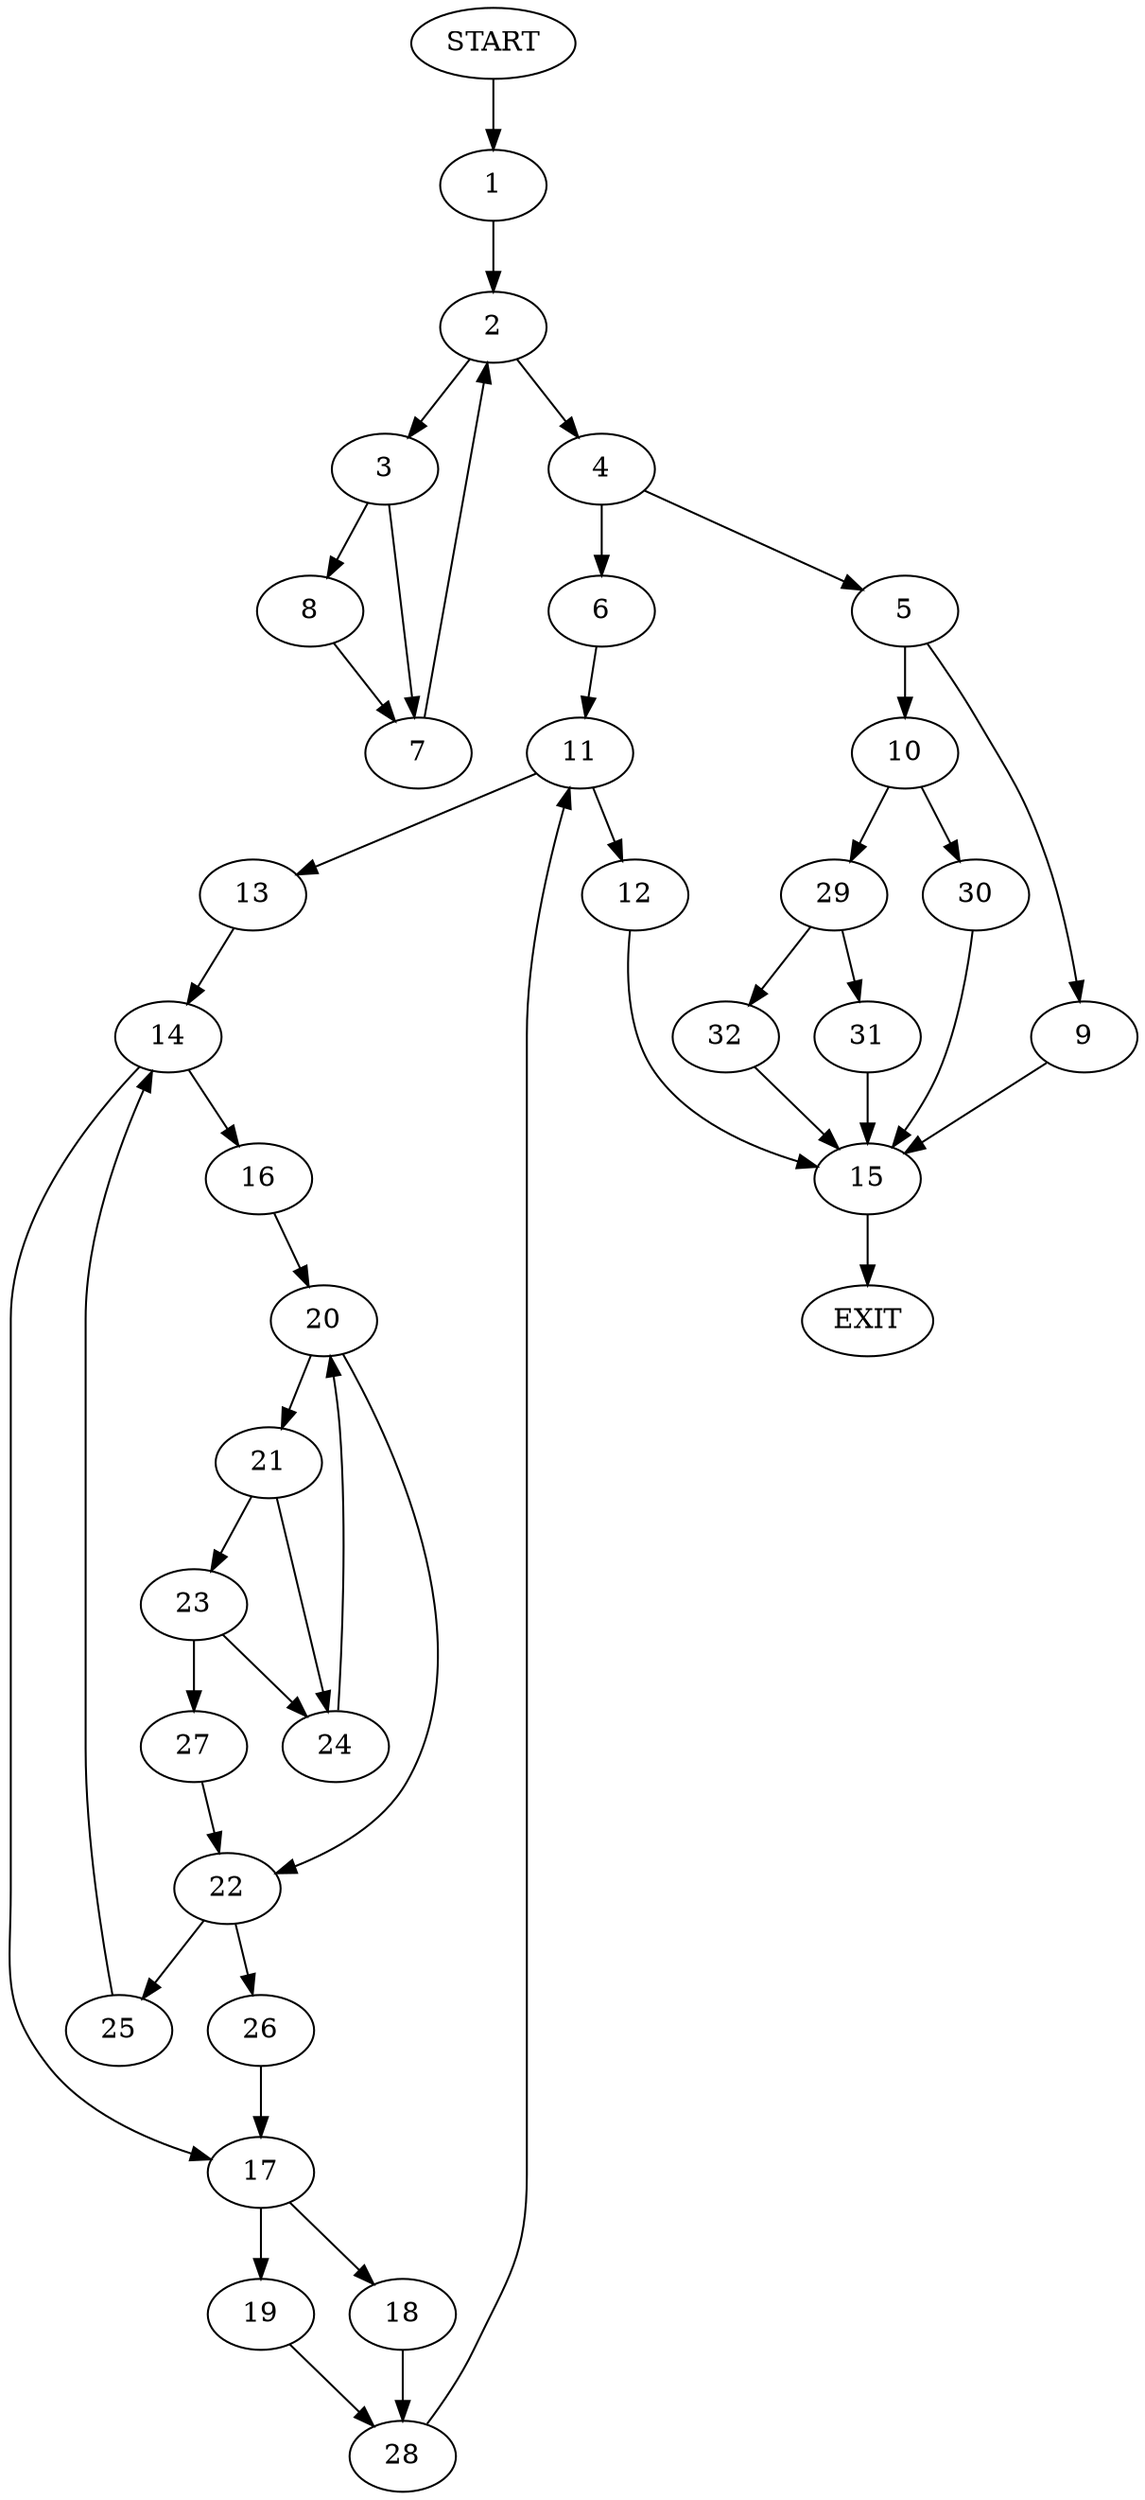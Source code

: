 digraph {
0 [label="START"]
33 [label="EXIT"]
0 -> 1
1 -> 2
2 -> 3
2 -> 4
4 -> 5
4 -> 6
3 -> 7
3 -> 8
8 -> 7
7 -> 2
5 -> 9
5 -> 10
6 -> 11
11 -> 12
11 -> 13
13 -> 14
12 -> 15
14 -> 16
14 -> 17
17 -> 18
17 -> 19
16 -> 20
20 -> 21
20 -> 22
21 -> 23
21 -> 24
22 -> 25
22 -> 26
23 -> 27
23 -> 24
24 -> 20
27 -> 22
26 -> 17
25 -> 14
18 -> 28
19 -> 28
28 -> 11
15 -> 33
10 -> 29
10 -> 30
9 -> 15
30 -> 15
29 -> 31
29 -> 32
32 -> 15
31 -> 15
}
